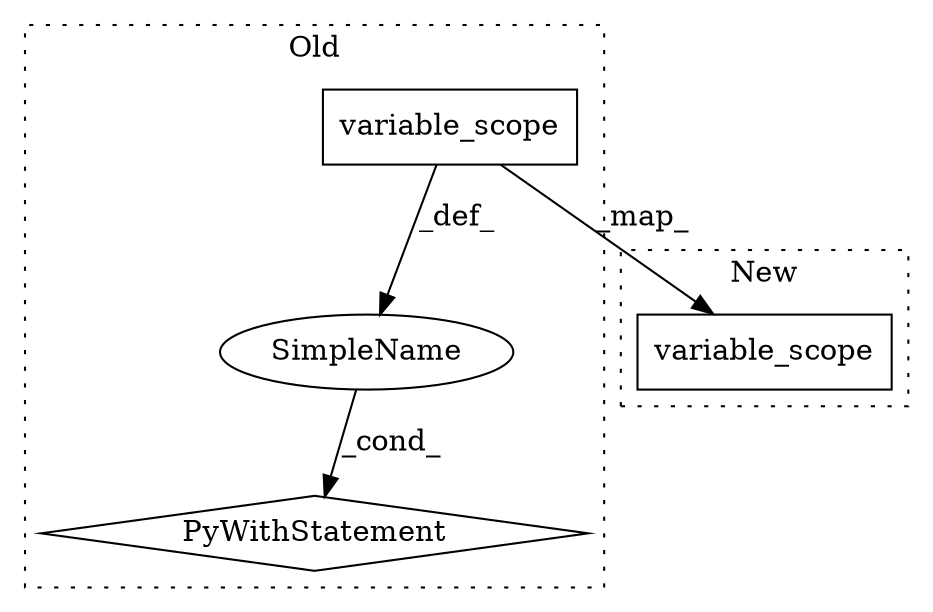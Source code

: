 digraph G {
subgraph cluster0 {
1 [label="variable_scope" a="32" s="2192,2213" l="15,1" shape="box"];
3 [label="SimpleName" a="42" s="" l="" shape="ellipse"];
4 [label="PyWithStatement" a="104" s="2171,2214" l="10,2" shape="diamond"];
label = "Old";
style="dotted";
}
subgraph cluster1 {
2 [label="variable_scope" a="32" s="2158,2179" l="15,1" shape="box"];
label = "New";
style="dotted";
}
1 -> 2 [label="_map_"];
1 -> 3 [label="_def_"];
3 -> 4 [label="_cond_"];
}